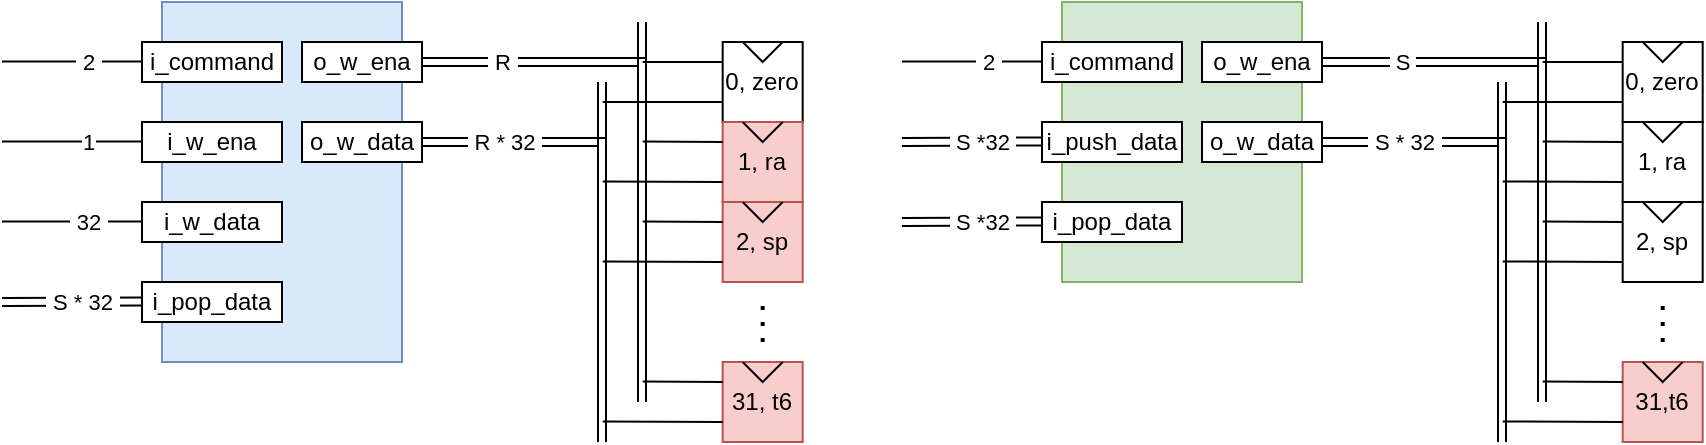 <mxfile version="27.0.5">
  <diagram name="Page-1" id="EF95RXOkAe6jpXl8hsVO">
    <mxGraphModel dx="1436" dy="552" grid="1" gridSize="10" guides="1" tooltips="1" connect="1" arrows="1" fold="1" page="1" pageScale="1" pageWidth="850" pageHeight="1100" math="0" shadow="0">
      <root>
        <mxCell id="0" />
        <mxCell id="1" parent="0" />
        <mxCell id="Xn5FnCG-qSh6JUQlaOpy-128" value="0,&amp;nbsp;&lt;span style=&quot;background-color: transparent; color: light-dark(rgb(0, 0, 0), rgb(255, 255, 255));&quot;&gt;zero&lt;/span&gt;" style="rounded=0;whiteSpace=wrap;html=1;" parent="1" vertex="1">
          <mxGeometry x="290.34" y="760" width="40" height="40" as="geometry" />
        </mxCell>
        <mxCell id="Xn5FnCG-qSh6JUQlaOpy-129" value="1, ra" style="rounded=0;whiteSpace=wrap;html=1;fillColor=#f8cecc;strokeColor=#b85450;" parent="1" vertex="1">
          <mxGeometry x="290.34" y="800" width="40" height="40" as="geometry" />
        </mxCell>
        <mxCell id="Xn5FnCG-qSh6JUQlaOpy-130" value="2, sp" style="rounded=0;whiteSpace=wrap;html=1;fillColor=#f8cecc;strokeColor=#b85450;" parent="1" vertex="1">
          <mxGeometry x="290.34" y="840" width="40" height="40" as="geometry" />
        </mxCell>
        <mxCell id="Xn5FnCG-qSh6JUQlaOpy-131" value="" style="endArrow=none;html=1;rounded=0;" parent="1" edge="1">
          <mxGeometry width="50" height="50" relative="1" as="geometry">
            <mxPoint x="300.34" y="760" as="sourcePoint" />
            <mxPoint x="320.34" y="760" as="targetPoint" />
            <Array as="points">
              <mxPoint x="310.34" y="770" />
            </Array>
          </mxGeometry>
        </mxCell>
        <mxCell id="Xn5FnCG-qSh6JUQlaOpy-133" value="" style="endArrow=none;html=1;rounded=0;" parent="1" edge="1">
          <mxGeometry width="50" height="50" relative="1" as="geometry">
            <mxPoint x="300.34" y="800" as="sourcePoint" />
            <mxPoint x="320.34" y="800" as="targetPoint" />
            <Array as="points">
              <mxPoint x="310.34" y="810" />
            </Array>
          </mxGeometry>
        </mxCell>
        <mxCell id="Xn5FnCG-qSh6JUQlaOpy-134" value="" style="endArrow=none;html=1;rounded=0;" parent="1" edge="1">
          <mxGeometry width="50" height="50" relative="1" as="geometry">
            <mxPoint x="300.34" y="840" as="sourcePoint" />
            <mxPoint x="320.34" y="840" as="targetPoint" />
            <Array as="points">
              <mxPoint x="310.34" y="850" />
            </Array>
          </mxGeometry>
        </mxCell>
        <mxCell id="Xn5FnCG-qSh6JUQlaOpy-135" value="31, t6" style="rounded=0;whiteSpace=wrap;html=1;fillColor=#f8cecc;strokeColor=#b85450;" parent="1" vertex="1">
          <mxGeometry x="290.34" y="920" width="40" height="40" as="geometry" />
        </mxCell>
        <mxCell id="Xn5FnCG-qSh6JUQlaOpy-136" value="" style="endArrow=none;html=1;rounded=0;" parent="1" edge="1">
          <mxGeometry width="50" height="50" relative="1" as="geometry">
            <mxPoint x="300.34" y="920" as="sourcePoint" />
            <mxPoint x="320.34" y="920" as="targetPoint" />
            <Array as="points">
              <mxPoint x="310.34" y="930" />
            </Array>
          </mxGeometry>
        </mxCell>
        <mxCell id="Xn5FnCG-qSh6JUQlaOpy-137" value="" style="endArrow=none;html=1;rounded=0;exitX=0;exitY=0.25;exitDx=0;exitDy=0;" parent="1" source="Xn5FnCG-qSh6JUQlaOpy-128" edge="1">
          <mxGeometry width="50" height="50" relative="1" as="geometry">
            <mxPoint x="210.34" y="770" as="sourcePoint" />
            <mxPoint x="250.34" y="770" as="targetPoint" />
          </mxGeometry>
        </mxCell>
        <mxCell id="Xn5FnCG-qSh6JUQlaOpy-138" value="" style="endArrow=none;html=1;rounded=0;exitX=0;exitY=0.25;exitDx=0;exitDy=0;" parent="1" source="Xn5FnCG-qSh6JUQlaOpy-129" edge="1">
          <mxGeometry width="50" height="50" relative="1" as="geometry">
            <mxPoint x="210.34" y="809.71" as="sourcePoint" />
            <mxPoint x="250.34" y="809.71" as="targetPoint" />
          </mxGeometry>
        </mxCell>
        <mxCell id="Xn5FnCG-qSh6JUQlaOpy-139" value="" style="endArrow=none;html=1;rounded=0;exitX=0;exitY=0.25;exitDx=0;exitDy=0;" parent="1" source="Xn5FnCG-qSh6JUQlaOpy-130" edge="1">
          <mxGeometry width="50" height="50" relative="1" as="geometry">
            <mxPoint x="210.34" y="849.71" as="sourcePoint" />
            <mxPoint x="250.34" y="849.71" as="targetPoint" />
          </mxGeometry>
        </mxCell>
        <mxCell id="Xn5FnCG-qSh6JUQlaOpy-140" value="" style="endArrow=none;html=1;rounded=0;exitX=0;exitY=0.25;exitDx=0;exitDy=0;" parent="1" source="Xn5FnCG-qSh6JUQlaOpy-135" edge="1">
          <mxGeometry width="50" height="50" relative="1" as="geometry">
            <mxPoint x="210.34" y="929.71" as="sourcePoint" />
            <mxPoint x="250.34" y="929.71" as="targetPoint" />
          </mxGeometry>
        </mxCell>
        <mxCell id="Xn5FnCG-qSh6JUQlaOpy-141" value="" style="shape=link;html=1;rounded=0;exitX=1;exitY=0.5;exitDx=0;exitDy=0;" parent="1" edge="1">
          <mxGeometry width="100" relative="1" as="geometry">
            <mxPoint x="140" y="770.0" as="sourcePoint" />
            <mxPoint x="250" y="940" as="targetPoint" />
            <Array as="points">
              <mxPoint x="250" y="770" />
            </Array>
          </mxGeometry>
        </mxCell>
        <mxCell id="Xn5FnCG-qSh6JUQlaOpy-164" value="&amp;nbsp;R&amp;nbsp;" style="edgeLabel;html=1;align=center;verticalAlign=middle;resizable=0;points=[];" parent="Xn5FnCG-qSh6JUQlaOpy-141" vertex="1" connectable="0">
          <mxGeometry x="-0.678" y="2" relative="1" as="geometry">
            <mxPoint x="-5" y="2" as="offset" />
          </mxGeometry>
        </mxCell>
        <mxCell id="Xn5FnCG-qSh6JUQlaOpy-144" value="" style="endArrow=none;html=1;rounded=0;exitX=0;exitY=0.75;exitDx=0;exitDy=0;" parent="1" source="Xn5FnCG-qSh6JUQlaOpy-128" edge="1">
          <mxGeometry width="50" height="50" relative="1" as="geometry">
            <mxPoint x="270.34" y="790" as="sourcePoint" />
            <mxPoint x="230.34" y="790" as="targetPoint" />
          </mxGeometry>
        </mxCell>
        <mxCell id="Xn5FnCG-qSh6JUQlaOpy-145" value="" style="endArrow=none;html=1;rounded=0;exitX=0;exitY=0.75;exitDx=0;exitDy=0;" parent="1" source="Xn5FnCG-qSh6JUQlaOpy-129" edge="1">
          <mxGeometry width="50" height="50" relative="1" as="geometry">
            <mxPoint x="285.34" y="830" as="sourcePoint" />
            <mxPoint x="230.34" y="829.71" as="targetPoint" />
          </mxGeometry>
        </mxCell>
        <mxCell id="Xn5FnCG-qSh6JUQlaOpy-146" value="" style="endArrow=none;html=1;rounded=0;exitX=0;exitY=0.75;exitDx=0;exitDy=0;" parent="1" source="Xn5FnCG-qSh6JUQlaOpy-130" edge="1">
          <mxGeometry width="50" height="50" relative="1" as="geometry">
            <mxPoint x="270.34" y="870" as="sourcePoint" />
            <mxPoint x="230.34" y="869.71" as="targetPoint" />
          </mxGeometry>
        </mxCell>
        <mxCell id="Xn5FnCG-qSh6JUQlaOpy-147" value="" style="endArrow=none;html=1;rounded=0;exitX=0;exitY=0.75;exitDx=0;exitDy=0;" parent="1" source="Xn5FnCG-qSh6JUQlaOpy-135" edge="1">
          <mxGeometry width="50" height="50" relative="1" as="geometry">
            <mxPoint x="285.34" y="950" as="sourcePoint" />
            <mxPoint x="230.34" y="949.71" as="targetPoint" />
          </mxGeometry>
        </mxCell>
        <mxCell id="Xn5FnCG-qSh6JUQlaOpy-148" value="" style="shape=link;html=1;rounded=0;exitX=1;exitY=0.5;exitDx=0;exitDy=0;" parent="1" source="Xn5FnCG-qSh6JUQlaOpy-158" edge="1">
          <mxGeometry width="100" relative="1" as="geometry">
            <mxPoint x="170" y="810" as="sourcePoint" />
            <mxPoint x="230" y="960" as="targetPoint" />
            <Array as="points">
              <mxPoint x="230" y="810" />
            </Array>
          </mxGeometry>
        </mxCell>
        <mxCell id="Xn5FnCG-qSh6JUQlaOpy-163" value="&amp;nbsp;R * 32&amp;nbsp;" style="edgeLabel;html=1;align=center;verticalAlign=middle;resizable=0;points=[];" parent="Xn5FnCG-qSh6JUQlaOpy-148" vertex="1" connectable="0">
          <mxGeometry x="-0.66" y="1" relative="1" as="geometry">
            <mxPoint y="1" as="offset" />
          </mxGeometry>
        </mxCell>
        <mxCell id="Xn5FnCG-qSh6JUQlaOpy-149" value="" style="endArrow=none;dashed=1;html=1;dashPattern=1 3;strokeWidth=2;rounded=0;" parent="1" edge="1">
          <mxGeometry width="50" height="50" relative="1" as="geometry">
            <mxPoint x="310.34" y="910" as="sourcePoint" />
            <mxPoint x="310.34" y="890" as="targetPoint" />
          </mxGeometry>
        </mxCell>
        <mxCell id="Xn5FnCG-qSh6JUQlaOpy-150" value="" style="rounded=0;whiteSpace=wrap;html=1;fillColor=#dae8fc;strokeColor=#6c8ebf;" parent="1" vertex="1">
          <mxGeometry x="10" y="740" width="120" height="180" as="geometry" />
        </mxCell>
        <mxCell id="Xn5FnCG-qSh6JUQlaOpy-152" value="o_w_ena" style="rounded=0;whiteSpace=wrap;html=1;" parent="1" vertex="1">
          <mxGeometry x="80" y="760" width="60" height="20" as="geometry" />
        </mxCell>
        <mxCell id="Xn5FnCG-qSh6JUQlaOpy-158" value="o_w_data" style="rounded=0;whiteSpace=wrap;html=1;" parent="1" vertex="1">
          <mxGeometry x="80" y="800" width="60" height="20" as="geometry" />
        </mxCell>
        <mxCell id="Xn5FnCG-qSh6JUQlaOpy-159" value="i_w_ena" style="rounded=0;whiteSpace=wrap;html=1;" parent="1" vertex="1">
          <mxGeometry y="800" width="70" height="20" as="geometry" />
        </mxCell>
        <mxCell id="Xn5FnCG-qSh6JUQlaOpy-160" value="i_w_data" style="rounded=0;whiteSpace=wrap;html=1;" parent="1" vertex="1">
          <mxGeometry y="840" width="70" height="20" as="geometry" />
        </mxCell>
        <mxCell id="Xn5FnCG-qSh6JUQlaOpy-161" value="i_pop_data" style="rounded=0;whiteSpace=wrap;html=1;" parent="1" vertex="1">
          <mxGeometry y="880" width="70" height="20" as="geometry" />
        </mxCell>
        <mxCell id="Xn5FnCG-qSh6JUQlaOpy-165" value="" style="shape=link;html=1;rounded=0;" parent="1" edge="1">
          <mxGeometry width="100" relative="1" as="geometry">
            <mxPoint x="-70" y="890" as="sourcePoint" />
            <mxPoint y="889.71" as="targetPoint" />
          </mxGeometry>
        </mxCell>
        <mxCell id="Xn5FnCG-qSh6JUQlaOpy-166" value="&amp;nbsp;S * 32&amp;nbsp;" style="edgeLabel;html=1;align=center;verticalAlign=middle;resizable=0;points=[];" parent="Xn5FnCG-qSh6JUQlaOpy-165" vertex="1" connectable="0">
          <mxGeometry x="0.142" y="-3" relative="1" as="geometry">
            <mxPoint y="-3" as="offset" />
          </mxGeometry>
        </mxCell>
        <mxCell id="Xn5FnCG-qSh6JUQlaOpy-167" value="" style="endArrow=none;html=1;rounded=0;entryX=0;entryY=0.5;entryDx=0;entryDy=0;" parent="1" edge="1">
          <mxGeometry width="50" height="50" relative="1" as="geometry">
            <mxPoint x="-70" y="849.76" as="sourcePoint" />
            <mxPoint y="849.76" as="targetPoint" />
          </mxGeometry>
        </mxCell>
        <mxCell id="Xn5FnCG-qSh6JUQlaOpy-177" value="&amp;nbsp;32&amp;nbsp;" style="edgeLabel;html=1;align=center;verticalAlign=middle;resizable=0;points=[];" parent="Xn5FnCG-qSh6JUQlaOpy-167" vertex="1" connectable="0">
          <mxGeometry x="0.214" relative="1" as="geometry">
            <mxPoint as="offset" />
          </mxGeometry>
        </mxCell>
        <mxCell id="Xn5FnCG-qSh6JUQlaOpy-179" value="i_command" style="rounded=0;whiteSpace=wrap;html=1;" parent="1" vertex="1">
          <mxGeometry y="760" width="70" height="20" as="geometry" />
        </mxCell>
        <mxCell id="Xn5FnCG-qSh6JUQlaOpy-180" value="" style="shape=link;html=1;rounded=0;" parent="1" edge="1">
          <mxGeometry width="100" relative="1" as="geometry">
            <mxPoint x="230" y="780" as="sourcePoint" />
            <mxPoint x="230" y="840" as="targetPoint" />
          </mxGeometry>
        </mxCell>
        <mxCell id="Xn5FnCG-qSh6JUQlaOpy-181" value="" style="shape=link;html=1;rounded=0;" parent="1" edge="1">
          <mxGeometry width="100" relative="1" as="geometry">
            <mxPoint x="250" y="750" as="sourcePoint" />
            <mxPoint x="250" y="780" as="targetPoint" />
          </mxGeometry>
        </mxCell>
        <mxCell id="Xn5FnCG-qSh6JUQlaOpy-182" value="" style="endArrow=none;html=1;rounded=0;entryX=0;entryY=0.5;entryDx=0;entryDy=0;" parent="1" edge="1">
          <mxGeometry width="50" height="50" relative="1" as="geometry">
            <mxPoint x="-70" y="809.76" as="sourcePoint" />
            <mxPoint y="809.76" as="targetPoint" />
          </mxGeometry>
        </mxCell>
        <mxCell id="Xn5FnCG-qSh6JUQlaOpy-183" value="1" style="edgeLabel;html=1;align=center;verticalAlign=middle;resizable=0;points=[];" parent="Xn5FnCG-qSh6JUQlaOpy-182" vertex="1" connectable="0">
          <mxGeometry x="0.214" relative="1" as="geometry">
            <mxPoint as="offset" />
          </mxGeometry>
        </mxCell>
        <mxCell id="Xn5FnCG-qSh6JUQlaOpy-184" value="" style="endArrow=none;html=1;rounded=0;entryX=0;entryY=0.5;entryDx=0;entryDy=0;" parent="1" edge="1">
          <mxGeometry width="50" height="50" relative="1" as="geometry">
            <mxPoint x="-70" y="769.76" as="sourcePoint" />
            <mxPoint y="769.76" as="targetPoint" />
          </mxGeometry>
        </mxCell>
        <mxCell id="Xn5FnCG-qSh6JUQlaOpy-185" value="&amp;nbsp;2&amp;nbsp;" style="edgeLabel;html=1;align=center;verticalAlign=middle;resizable=0;points=[];" parent="Xn5FnCG-qSh6JUQlaOpy-184" vertex="1" connectable="0">
          <mxGeometry x="0.214" relative="1" as="geometry">
            <mxPoint as="offset" />
          </mxGeometry>
        </mxCell>
        <mxCell id="Xn5FnCG-qSh6JUQlaOpy-186" value="0, zero" style="rounded=0;whiteSpace=wrap;html=1;" parent="1" vertex="1">
          <mxGeometry x="740.34" y="760" width="40" height="40" as="geometry" />
        </mxCell>
        <mxCell id="Xn5FnCG-qSh6JUQlaOpy-187" value="1, ra" style="rounded=0;whiteSpace=wrap;html=1;" parent="1" vertex="1">
          <mxGeometry x="740.34" y="800" width="40" height="40" as="geometry" />
        </mxCell>
        <mxCell id="Xn5FnCG-qSh6JUQlaOpy-188" value="2, sp" style="rounded=0;whiteSpace=wrap;html=1;" parent="1" vertex="1">
          <mxGeometry x="740.34" y="840" width="40" height="40" as="geometry" />
        </mxCell>
        <mxCell id="Xn5FnCG-qSh6JUQlaOpy-189" value="" style="endArrow=none;html=1;rounded=0;" parent="1" edge="1">
          <mxGeometry width="50" height="50" relative="1" as="geometry">
            <mxPoint x="750.34" y="760" as="sourcePoint" />
            <mxPoint x="770.34" y="760" as="targetPoint" />
            <Array as="points">
              <mxPoint x="760.34" y="770" />
            </Array>
          </mxGeometry>
        </mxCell>
        <mxCell id="Xn5FnCG-qSh6JUQlaOpy-190" value="" style="endArrow=none;html=1;rounded=0;" parent="1" edge="1">
          <mxGeometry width="50" height="50" relative="1" as="geometry">
            <mxPoint x="750.34" y="800" as="sourcePoint" />
            <mxPoint x="770.34" y="800" as="targetPoint" />
            <Array as="points">
              <mxPoint x="760.34" y="810" />
            </Array>
          </mxGeometry>
        </mxCell>
        <mxCell id="Xn5FnCG-qSh6JUQlaOpy-191" value="" style="endArrow=none;html=1;rounded=0;" parent="1" edge="1">
          <mxGeometry width="50" height="50" relative="1" as="geometry">
            <mxPoint x="750.34" y="840" as="sourcePoint" />
            <mxPoint x="770.34" y="840" as="targetPoint" />
            <Array as="points">
              <mxPoint x="760.34" y="850" />
            </Array>
          </mxGeometry>
        </mxCell>
        <mxCell id="Xn5FnCG-qSh6JUQlaOpy-192" value="31,t6" style="rounded=0;whiteSpace=wrap;html=1;fillColor=#f8cecc;strokeColor=#b85450;" parent="1" vertex="1">
          <mxGeometry x="740.34" y="920" width="40" height="40" as="geometry" />
        </mxCell>
        <mxCell id="Xn5FnCG-qSh6JUQlaOpy-193" value="" style="endArrow=none;html=1;rounded=0;" parent="1" edge="1">
          <mxGeometry width="50" height="50" relative="1" as="geometry">
            <mxPoint x="750.34" y="920" as="sourcePoint" />
            <mxPoint x="770.34" y="920" as="targetPoint" />
            <Array as="points">
              <mxPoint x="760.34" y="930" />
            </Array>
          </mxGeometry>
        </mxCell>
        <mxCell id="Xn5FnCG-qSh6JUQlaOpy-194" value="" style="endArrow=none;html=1;rounded=0;exitX=0;exitY=0.25;exitDx=0;exitDy=0;" parent="1" source="Xn5FnCG-qSh6JUQlaOpy-186" edge="1">
          <mxGeometry width="50" height="50" relative="1" as="geometry">
            <mxPoint x="660.34" y="770" as="sourcePoint" />
            <mxPoint x="700.34" y="770" as="targetPoint" />
          </mxGeometry>
        </mxCell>
        <mxCell id="Xn5FnCG-qSh6JUQlaOpy-195" value="" style="endArrow=none;html=1;rounded=0;exitX=0;exitY=0.25;exitDx=0;exitDy=0;" parent="1" source="Xn5FnCG-qSh6JUQlaOpy-187" edge="1">
          <mxGeometry width="50" height="50" relative="1" as="geometry">
            <mxPoint x="660.34" y="809.71" as="sourcePoint" />
            <mxPoint x="700.34" y="809.71" as="targetPoint" />
          </mxGeometry>
        </mxCell>
        <mxCell id="Xn5FnCG-qSh6JUQlaOpy-196" value="" style="endArrow=none;html=1;rounded=0;exitX=0;exitY=0.25;exitDx=0;exitDy=0;" parent="1" source="Xn5FnCG-qSh6JUQlaOpy-188" edge="1">
          <mxGeometry width="50" height="50" relative="1" as="geometry">
            <mxPoint x="660.34" y="849.71" as="sourcePoint" />
            <mxPoint x="700.34" y="849.71" as="targetPoint" />
          </mxGeometry>
        </mxCell>
        <mxCell id="Xn5FnCG-qSh6JUQlaOpy-197" value="" style="endArrow=none;html=1;rounded=0;exitX=0;exitY=0.25;exitDx=0;exitDy=0;" parent="1" source="Xn5FnCG-qSh6JUQlaOpy-192" edge="1">
          <mxGeometry width="50" height="50" relative="1" as="geometry">
            <mxPoint x="660.34" y="929.71" as="sourcePoint" />
            <mxPoint x="700.34" y="929.71" as="targetPoint" />
          </mxGeometry>
        </mxCell>
        <mxCell id="Xn5FnCG-qSh6JUQlaOpy-198" value="" style="shape=link;html=1;rounded=0;exitX=1;exitY=0.5;exitDx=0;exitDy=0;" parent="1" edge="1">
          <mxGeometry width="100" relative="1" as="geometry">
            <mxPoint x="590" y="770.0" as="sourcePoint" />
            <mxPoint x="700" y="940" as="targetPoint" />
            <Array as="points">
              <mxPoint x="700" y="770" />
            </Array>
          </mxGeometry>
        </mxCell>
        <mxCell id="Xn5FnCG-qSh6JUQlaOpy-199" value="&amp;nbsp;S&amp;nbsp;" style="edgeLabel;html=1;align=center;verticalAlign=middle;resizable=0;points=[];" parent="Xn5FnCG-qSh6JUQlaOpy-198" vertex="1" connectable="0">
          <mxGeometry x="-0.678" y="2" relative="1" as="geometry">
            <mxPoint x="-5" y="2" as="offset" />
          </mxGeometry>
        </mxCell>
        <mxCell id="Xn5FnCG-qSh6JUQlaOpy-200" value="" style="endArrow=none;html=1;rounded=0;exitX=0;exitY=0.75;exitDx=0;exitDy=0;" parent="1" source="Xn5FnCG-qSh6JUQlaOpy-186" edge="1">
          <mxGeometry width="50" height="50" relative="1" as="geometry">
            <mxPoint x="720.34" y="790" as="sourcePoint" />
            <mxPoint x="680.34" y="790" as="targetPoint" />
          </mxGeometry>
        </mxCell>
        <mxCell id="Xn5FnCG-qSh6JUQlaOpy-201" value="" style="endArrow=none;html=1;rounded=0;exitX=0;exitY=0.75;exitDx=0;exitDy=0;" parent="1" source="Xn5FnCG-qSh6JUQlaOpy-187" edge="1">
          <mxGeometry width="50" height="50" relative="1" as="geometry">
            <mxPoint x="735.34" y="830" as="sourcePoint" />
            <mxPoint x="680.34" y="829.71" as="targetPoint" />
          </mxGeometry>
        </mxCell>
        <mxCell id="Xn5FnCG-qSh6JUQlaOpy-202" value="" style="endArrow=none;html=1;rounded=0;exitX=0;exitY=0.75;exitDx=0;exitDy=0;" parent="1" source="Xn5FnCG-qSh6JUQlaOpy-188" edge="1">
          <mxGeometry width="50" height="50" relative="1" as="geometry">
            <mxPoint x="720.34" y="870" as="sourcePoint" />
            <mxPoint x="680.34" y="869.71" as="targetPoint" />
          </mxGeometry>
        </mxCell>
        <mxCell id="Xn5FnCG-qSh6JUQlaOpy-203" value="" style="endArrow=none;html=1;rounded=0;exitX=0;exitY=0.75;exitDx=0;exitDy=0;" parent="1" source="Xn5FnCG-qSh6JUQlaOpy-192" edge="1">
          <mxGeometry width="50" height="50" relative="1" as="geometry">
            <mxPoint x="735.34" y="950" as="sourcePoint" />
            <mxPoint x="680.34" y="949.71" as="targetPoint" />
          </mxGeometry>
        </mxCell>
        <mxCell id="Xn5FnCG-qSh6JUQlaOpy-204" value="" style="shape=link;html=1;rounded=0;exitX=1;exitY=0.5;exitDx=0;exitDy=0;" parent="1" source="Xn5FnCG-qSh6JUQlaOpy-209" edge="1">
          <mxGeometry width="100" relative="1" as="geometry">
            <mxPoint x="620" y="810" as="sourcePoint" />
            <mxPoint x="680" y="960" as="targetPoint" />
            <Array as="points">
              <mxPoint x="680" y="810" />
            </Array>
          </mxGeometry>
        </mxCell>
        <mxCell id="Xn5FnCG-qSh6JUQlaOpy-205" value="&amp;nbsp;S * 32&amp;nbsp;" style="edgeLabel;html=1;align=center;verticalAlign=middle;resizable=0;points=[];" parent="Xn5FnCG-qSh6JUQlaOpy-204" vertex="1" connectable="0">
          <mxGeometry x="-0.66" y="1" relative="1" as="geometry">
            <mxPoint y="1" as="offset" />
          </mxGeometry>
        </mxCell>
        <mxCell id="Xn5FnCG-qSh6JUQlaOpy-206" value="" style="endArrow=none;dashed=1;html=1;dashPattern=1 3;strokeWidth=2;rounded=0;" parent="1" edge="1">
          <mxGeometry width="50" height="50" relative="1" as="geometry">
            <mxPoint x="760.34" y="910" as="sourcePoint" />
            <mxPoint x="760.34" y="890" as="targetPoint" />
          </mxGeometry>
        </mxCell>
        <mxCell id="Xn5FnCG-qSh6JUQlaOpy-207" value="" style="rounded=0;whiteSpace=wrap;html=1;fillColor=#d5e8d4;strokeColor=#82b366;" parent="1" vertex="1">
          <mxGeometry x="460" y="740" width="120" height="140" as="geometry" />
        </mxCell>
        <mxCell id="Xn5FnCG-qSh6JUQlaOpy-208" value="o_w_ena" style="rounded=0;whiteSpace=wrap;html=1;" parent="1" vertex="1">
          <mxGeometry x="530" y="760" width="60" height="20" as="geometry" />
        </mxCell>
        <mxCell id="Xn5FnCG-qSh6JUQlaOpy-209" value="o_w_data" style="rounded=0;whiteSpace=wrap;html=1;" parent="1" vertex="1">
          <mxGeometry x="530" y="800" width="60" height="20" as="geometry" />
        </mxCell>
        <mxCell id="Xn5FnCG-qSh6JUQlaOpy-212" value="i_pop_data" style="rounded=0;whiteSpace=wrap;html=1;" parent="1" vertex="1">
          <mxGeometry x="450" y="840" width="70" height="20" as="geometry" />
        </mxCell>
        <mxCell id="Xn5FnCG-qSh6JUQlaOpy-213" value="" style="shape=link;html=1;rounded=0;" parent="1" edge="1">
          <mxGeometry width="100" relative="1" as="geometry">
            <mxPoint x="380" y="850" as="sourcePoint" />
            <mxPoint x="450" y="849.71" as="targetPoint" />
          </mxGeometry>
        </mxCell>
        <mxCell id="Xn5FnCG-qSh6JUQlaOpy-214" value="&amp;nbsp;S *32&amp;nbsp;" style="edgeLabel;html=1;align=center;verticalAlign=middle;resizable=0;points=[];" parent="Xn5FnCG-qSh6JUQlaOpy-213" vertex="1" connectable="0">
          <mxGeometry x="0.142" y="-3" relative="1" as="geometry">
            <mxPoint y="-3" as="offset" />
          </mxGeometry>
        </mxCell>
        <mxCell id="Xn5FnCG-qSh6JUQlaOpy-217" value="i_command" style="rounded=0;whiteSpace=wrap;html=1;" parent="1" vertex="1">
          <mxGeometry x="450" y="760" width="70" height="20" as="geometry" />
        </mxCell>
        <mxCell id="Xn5FnCG-qSh6JUQlaOpy-218" value="" style="shape=link;html=1;rounded=0;" parent="1" edge="1">
          <mxGeometry width="100" relative="1" as="geometry">
            <mxPoint x="680" y="780" as="sourcePoint" />
            <mxPoint x="680" y="840" as="targetPoint" />
          </mxGeometry>
        </mxCell>
        <mxCell id="Xn5FnCG-qSh6JUQlaOpy-219" value="" style="shape=link;html=1;rounded=0;" parent="1" edge="1">
          <mxGeometry width="100" relative="1" as="geometry">
            <mxPoint x="700" y="750" as="sourcePoint" />
            <mxPoint x="700" y="780" as="targetPoint" />
          </mxGeometry>
        </mxCell>
        <mxCell id="Xn5FnCG-qSh6JUQlaOpy-222" value="" style="endArrow=none;html=1;rounded=0;entryX=0;entryY=0.5;entryDx=0;entryDy=0;" parent="1" edge="1">
          <mxGeometry width="50" height="50" relative="1" as="geometry">
            <mxPoint x="380" y="769.76" as="sourcePoint" />
            <mxPoint x="450" y="769.76" as="targetPoint" />
          </mxGeometry>
        </mxCell>
        <mxCell id="Xn5FnCG-qSh6JUQlaOpy-223" value="&amp;nbsp;2&amp;nbsp;" style="edgeLabel;html=1;align=center;verticalAlign=middle;resizable=0;points=[];" parent="Xn5FnCG-qSh6JUQlaOpy-222" vertex="1" connectable="0">
          <mxGeometry x="0.214" relative="1" as="geometry">
            <mxPoint as="offset" />
          </mxGeometry>
        </mxCell>
        <mxCell id="Xn5FnCG-qSh6JUQlaOpy-224" value="i_push_data" style="rounded=0;whiteSpace=wrap;html=1;" parent="1" vertex="1">
          <mxGeometry x="450" y="800" width="70" height="20" as="geometry" />
        </mxCell>
        <mxCell id="Xn5FnCG-qSh6JUQlaOpy-225" value="" style="shape=link;html=1;rounded=0;" parent="1" edge="1">
          <mxGeometry width="100" relative="1" as="geometry">
            <mxPoint x="380" y="810" as="sourcePoint" />
            <mxPoint x="450" y="809.71" as="targetPoint" />
          </mxGeometry>
        </mxCell>
        <mxCell id="Xn5FnCG-qSh6JUQlaOpy-226" value="&amp;nbsp;S *32&amp;nbsp;" style="edgeLabel;html=1;align=center;verticalAlign=middle;resizable=0;points=[];" parent="Xn5FnCG-qSh6JUQlaOpy-225" vertex="1" connectable="0">
          <mxGeometry x="0.142" y="-3" relative="1" as="geometry">
            <mxPoint y="-3" as="offset" />
          </mxGeometry>
        </mxCell>
      </root>
    </mxGraphModel>
  </diagram>
</mxfile>
